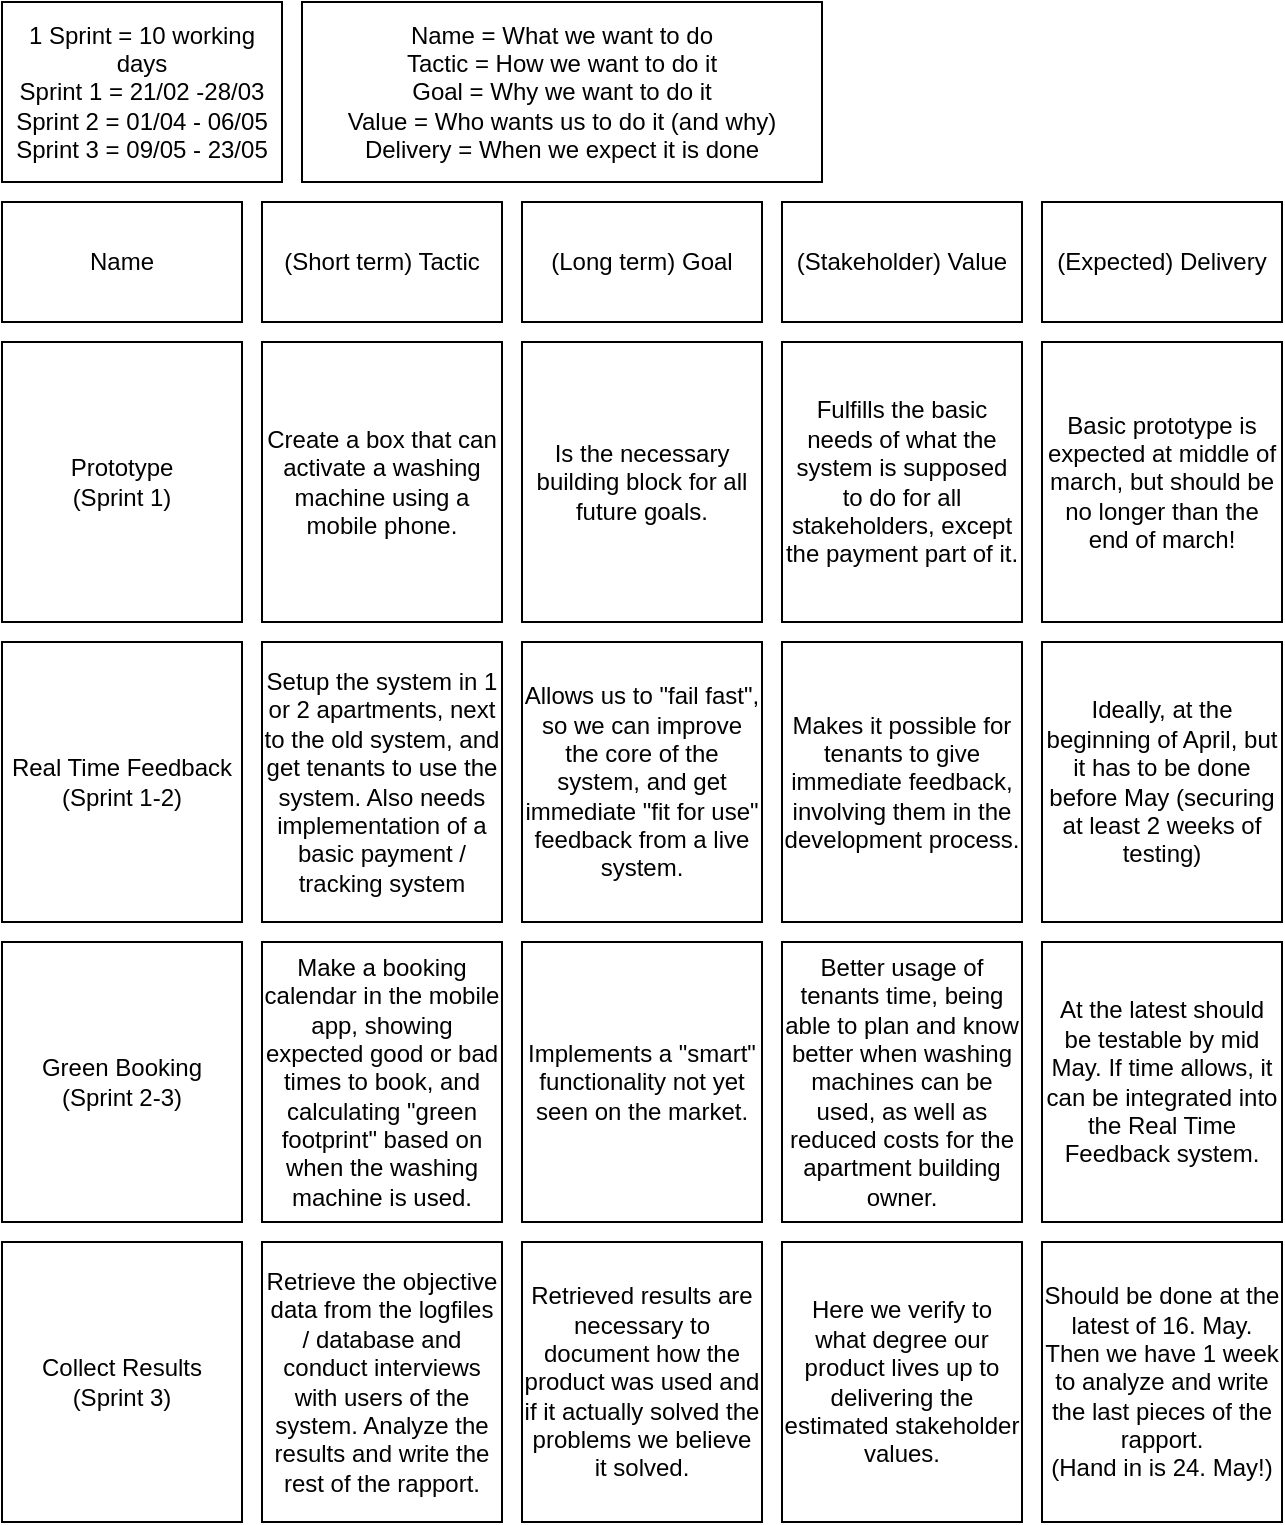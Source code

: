 <mxfile version="16.5.3" type="device"><diagram id="m-_cGzDUNGZYs37M05S5" name="Page-1"><mxGraphModel dx="1038" dy="536" grid="1" gridSize="10" guides="1" tooltips="1" connect="1" arrows="1" fold="1" page="1" pageScale="1" pageWidth="850" pageHeight="1100" math="0" shadow="0"><root><mxCell id="0"/><mxCell id="1" parent="0"/><mxCell id="bMZTD9KdZbiot5p286kl-1" value="(Long term) Goal" style="rounded=0;whiteSpace=wrap;html=1;" vertex="1" parent="1"><mxGeometry x="260" y="100" width="120" height="60" as="geometry"/></mxCell><mxCell id="bMZTD9KdZbiot5p286kl-2" value="(Short term) Tactic" style="rounded=0;whiteSpace=wrap;html=1;" vertex="1" parent="1"><mxGeometry x="130" y="100" width="120" height="60" as="geometry"/></mxCell><mxCell id="bMZTD9KdZbiot5p286kl-3" value="(Stakeholder) Value" style="rounded=0;whiteSpace=wrap;html=1;" vertex="1" parent="1"><mxGeometry x="390" y="100" width="120" height="60" as="geometry"/></mxCell><mxCell id="bMZTD9KdZbiot5p286kl-4" value="(Expected) Delivery" style="rounded=0;whiteSpace=wrap;html=1;" vertex="1" parent="1"><mxGeometry x="520" y="100" width="120" height="60" as="geometry"/></mxCell><mxCell id="bMZTD9KdZbiot5p286kl-5" value="Name" style="rounded=0;whiteSpace=wrap;html=1;" vertex="1" parent="1"><mxGeometry y="100" width="120" height="60" as="geometry"/></mxCell><mxCell id="bMZTD9KdZbiot5p286kl-6" value="&lt;div&gt;Prototype&lt;/div&gt;&lt;div&gt;(Sprint 1)&lt;br&gt;&lt;/div&gt;" style="rounded=0;whiteSpace=wrap;html=1;" vertex="1" parent="1"><mxGeometry y="170" width="120" height="140" as="geometry"/></mxCell><mxCell id="bMZTD9KdZbiot5p286kl-8" value="&lt;div&gt;Real Time Feedback&lt;/div&gt;&lt;div&gt;(Sprint 1-2)&lt;br&gt;&lt;/div&gt;" style="rounded=0;whiteSpace=wrap;html=1;" vertex="1" parent="1"><mxGeometry y="320" width="120" height="140" as="geometry"/></mxCell><mxCell id="bMZTD9KdZbiot5p286kl-9" value="&lt;div&gt;Collect Results&lt;/div&gt;&lt;div&gt;(Sprint 3)&lt;br&gt;&lt;/div&gt;" style="rounded=0;whiteSpace=wrap;html=1;" vertex="1" parent="1"><mxGeometry y="620" width="120" height="140" as="geometry"/></mxCell><mxCell id="bMZTD9KdZbiot5p286kl-10" value="&lt;div&gt;Green Booking&lt;/div&gt;&lt;div&gt;(Sprint 2-3)&lt;br&gt;&lt;/div&gt;" style="rounded=0;whiteSpace=wrap;html=1;" vertex="1" parent="1"><mxGeometry y="470" width="120" height="140" as="geometry"/></mxCell><mxCell id="bMZTD9KdZbiot5p286kl-11" value="Create a box that can activate a washing machine using a mobile phone." style="rounded=0;whiteSpace=wrap;html=1;" vertex="1" parent="1"><mxGeometry x="130" y="170" width="120" height="140" as="geometry"/></mxCell><mxCell id="bMZTD9KdZbiot5p286kl-12" value="Is the necessary building block for all future goals. " style="rounded=0;whiteSpace=wrap;html=1;" vertex="1" parent="1"><mxGeometry x="260" y="170" width="120" height="140" as="geometry"/></mxCell><mxCell id="bMZTD9KdZbiot5p286kl-13" value="Fulfills the basic needs of what the system is supposed to do for all stakeholders, except the payment part of it." style="rounded=0;whiteSpace=wrap;html=1;" vertex="1" parent="1"><mxGeometry x="390" y="170" width="120" height="140" as="geometry"/></mxCell><mxCell id="bMZTD9KdZbiot5p286kl-14" value="Basic prototype is expected at middle of march, but should be no longer than the end of march!" style="rounded=0;whiteSpace=wrap;html=1;" vertex="1" parent="1"><mxGeometry x="520" y="170" width="120" height="140" as="geometry"/></mxCell><mxCell id="bMZTD9KdZbiot5p286kl-15" value="Setup the system in 1 or 2 apartments, next to the old system, and get tenants to use the system. Also needs implementation of a basic payment / tracking system" style="rounded=0;whiteSpace=wrap;html=1;" vertex="1" parent="1"><mxGeometry x="130" y="320" width="120" height="140" as="geometry"/></mxCell><mxCell id="bMZTD9KdZbiot5p286kl-16" value="Allows us to &quot;fail fast&quot;, so we can improve the core of the system, and get immediate &quot;fit for use&quot; feedback from a live system." style="rounded=0;whiteSpace=wrap;html=1;" vertex="1" parent="1"><mxGeometry x="260" y="320" width="120" height="140" as="geometry"/></mxCell><mxCell id="bMZTD9KdZbiot5p286kl-17" value="Makes it possible for tenants to give immediate feedback, involving them in the development process." style="rounded=0;whiteSpace=wrap;html=1;" vertex="1" parent="1"><mxGeometry x="390" y="320" width="120" height="140" as="geometry"/></mxCell><mxCell id="bMZTD9KdZbiot5p286kl-18" value="Ideally, at the beginning of April, but it has to be done before May (securing at least 2 weeks of testing)" style="rounded=0;whiteSpace=wrap;html=1;" vertex="1" parent="1"><mxGeometry x="520" y="320" width="120" height="140" as="geometry"/></mxCell><mxCell id="bMZTD9KdZbiot5p286kl-20" value="Make a booking calendar in the mobile app, showing expected good or bad times to book, and calculating &quot;green footprint&quot; based on when the washing machine is used." style="rounded=0;whiteSpace=wrap;html=1;" vertex="1" parent="1"><mxGeometry x="130" y="470" width="120" height="140" as="geometry"/></mxCell><mxCell id="bMZTD9KdZbiot5p286kl-21" value="Implements a &quot;smart&quot; functionality not yet seen on the market." style="rounded=0;whiteSpace=wrap;html=1;" vertex="1" parent="1"><mxGeometry x="260" y="470" width="120" height="140" as="geometry"/></mxCell><mxCell id="bMZTD9KdZbiot5p286kl-22" value="Better usage of tenants time, being able to plan and know better when washing machines can be used, as well as reduced costs for the apartment building owner." style="rounded=0;whiteSpace=wrap;html=1;" vertex="1" parent="1"><mxGeometry x="390" y="470" width="120" height="140" as="geometry"/></mxCell><mxCell id="bMZTD9KdZbiot5p286kl-23" value="At the latest should be testable by mid May. If time allows, it can be integrated into the Real Time Feedback system." style="rounded=0;whiteSpace=wrap;html=1;" vertex="1" parent="1"><mxGeometry x="520" y="470" width="120" height="140" as="geometry"/></mxCell><mxCell id="bMZTD9KdZbiot5p286kl-24" value="Retrieve the objective data from the logfiles / database and conduct interviews with users of the system. Analyze the results and write the rest of the rapport." style="rounded=0;whiteSpace=wrap;html=1;" vertex="1" parent="1"><mxGeometry x="130" y="620" width="120" height="140" as="geometry"/></mxCell><mxCell id="bMZTD9KdZbiot5p286kl-25" value="Retrieved results are necessary to document how the product was used and if it actually solved the problems we believe it solved." style="rounded=0;whiteSpace=wrap;html=1;" vertex="1" parent="1"><mxGeometry x="260" y="620" width="120" height="140" as="geometry"/></mxCell><mxCell id="bMZTD9KdZbiot5p286kl-26" value="Here we verify to what degree our product lives up to delivering the estimated stakeholder values." style="rounded=0;whiteSpace=wrap;html=1;" vertex="1" parent="1"><mxGeometry x="390" y="620" width="120" height="140" as="geometry"/></mxCell><mxCell id="bMZTD9KdZbiot5p286kl-27" value="Should be done at the latest of 16. May. Then we have 1 week to analyze and write the last pieces of the rapport.&lt;br&gt;(Hand in is 24. May!)" style="rounded=0;whiteSpace=wrap;html=1;" vertex="1" parent="1"><mxGeometry x="520" y="620" width="120" height="140" as="geometry"/></mxCell><mxCell id="bMZTD9KdZbiot5p286kl-28" value="&lt;div&gt;1 Sprint = 10 working days&lt;/div&gt;&lt;div&gt;Sprint 1 = 21/02 -28/03&lt;br&gt;&lt;/div&gt;&lt;div&gt;Sprint 2 = 01/04 - 06/05&lt;br&gt;&lt;/div&gt;&lt;div&gt;Sprint 3 = 09/05 - 23/05&lt;br&gt;&lt;/div&gt;" style="rounded=0;whiteSpace=wrap;html=1;" vertex="1" parent="1"><mxGeometry width="140" height="90" as="geometry"/></mxCell><mxCell id="bMZTD9KdZbiot5p286kl-29" value="&lt;div&gt;Name = What we want to do&lt;br&gt;&lt;/div&gt;&lt;div&gt;Tactic = How we want to do it&lt;/div&gt;&lt;div&gt;Goal = Why we want to do it&lt;br&gt;&lt;/div&gt;&lt;div&gt;Value = Who wants us to do it (and why) &lt;br&gt;&lt;/div&gt;&lt;div&gt;Delivery = When we expect it is done&lt;br&gt;&lt;/div&gt;" style="rounded=0;whiteSpace=wrap;html=1;" vertex="1" parent="1"><mxGeometry x="150" width="260" height="90" as="geometry"/></mxCell></root></mxGraphModel></diagram></mxfile>